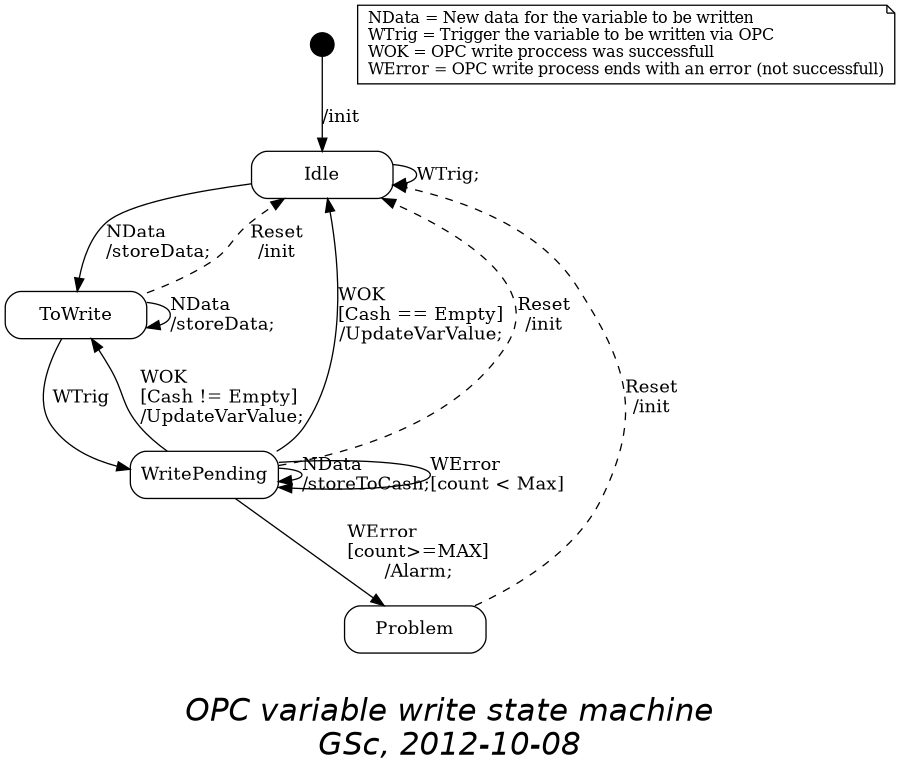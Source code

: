 digraph OPCVarFSM {
    graph [ fontname = "Helvetica-Oblique",
            fontsize = 24,
            label = "\nOPC variable write state machine\nGSc, 2012-10-08",
            size = "6,6" ];
    node [shape=Mrecord width=1.5]; Idle ToWrite WritePending Problem;
    "%start" [label="", shape=circle, style=filled, fillcolor=black, width=0.25];
    "Legend" [label = "NData = New data for the variable to be written\lWTrig = Trigger the variable to be written via OPC\lWOK = OPC write proccess was successfull\lWError = OPC write process ends with an error (not successfull)",
              shape = note, fontsize = 12,  labeljust = l];

    Idle -> ToWrite [ label = "NData\l/storeData;"  labeljust = l];
    Idle -> Idle [ label = "WTrig;"  labeljust = l];
    ToWrite -> WritePending [ label = "WTrig"  labeljust = l];
    ToWrite -> ToWrite [ label = "NData\l/storeData;"  labeljust = l];
    WritePending -> Idle [ label = "WOK\l[Cash == Empty]\l/UpdateVarValue;" labeljust = l ];
    WritePending -> ToWrite [ label = "WOK\l[Cash != Empty]\l/UpdateVarValue;" labeljust = l];
    WritePending -> WritePending [ label = "NData\l/storeToCash;" labeljust = l ];
    WritePending -> WritePending [ label = "WError\l[count < Max]" labeljust = l ];
    WritePending -> Problem [ label = "WError\l[count>=MAX]\l/Alarm;" labeljust = "l" ];
    Problem -> Idle [ label = "Reset\l/init",style = "dashed" labeljust = l ];
    ToWrite -> Idle [ label = "Reset\l/init",style = "dashed" labeljust = l ];
    WritePending -> Idle [ label = "Reset\l/init",style = "dashed" labeljust = l ];
    "%start" -> Idle [label = "/init" labeljust = l ];
}

